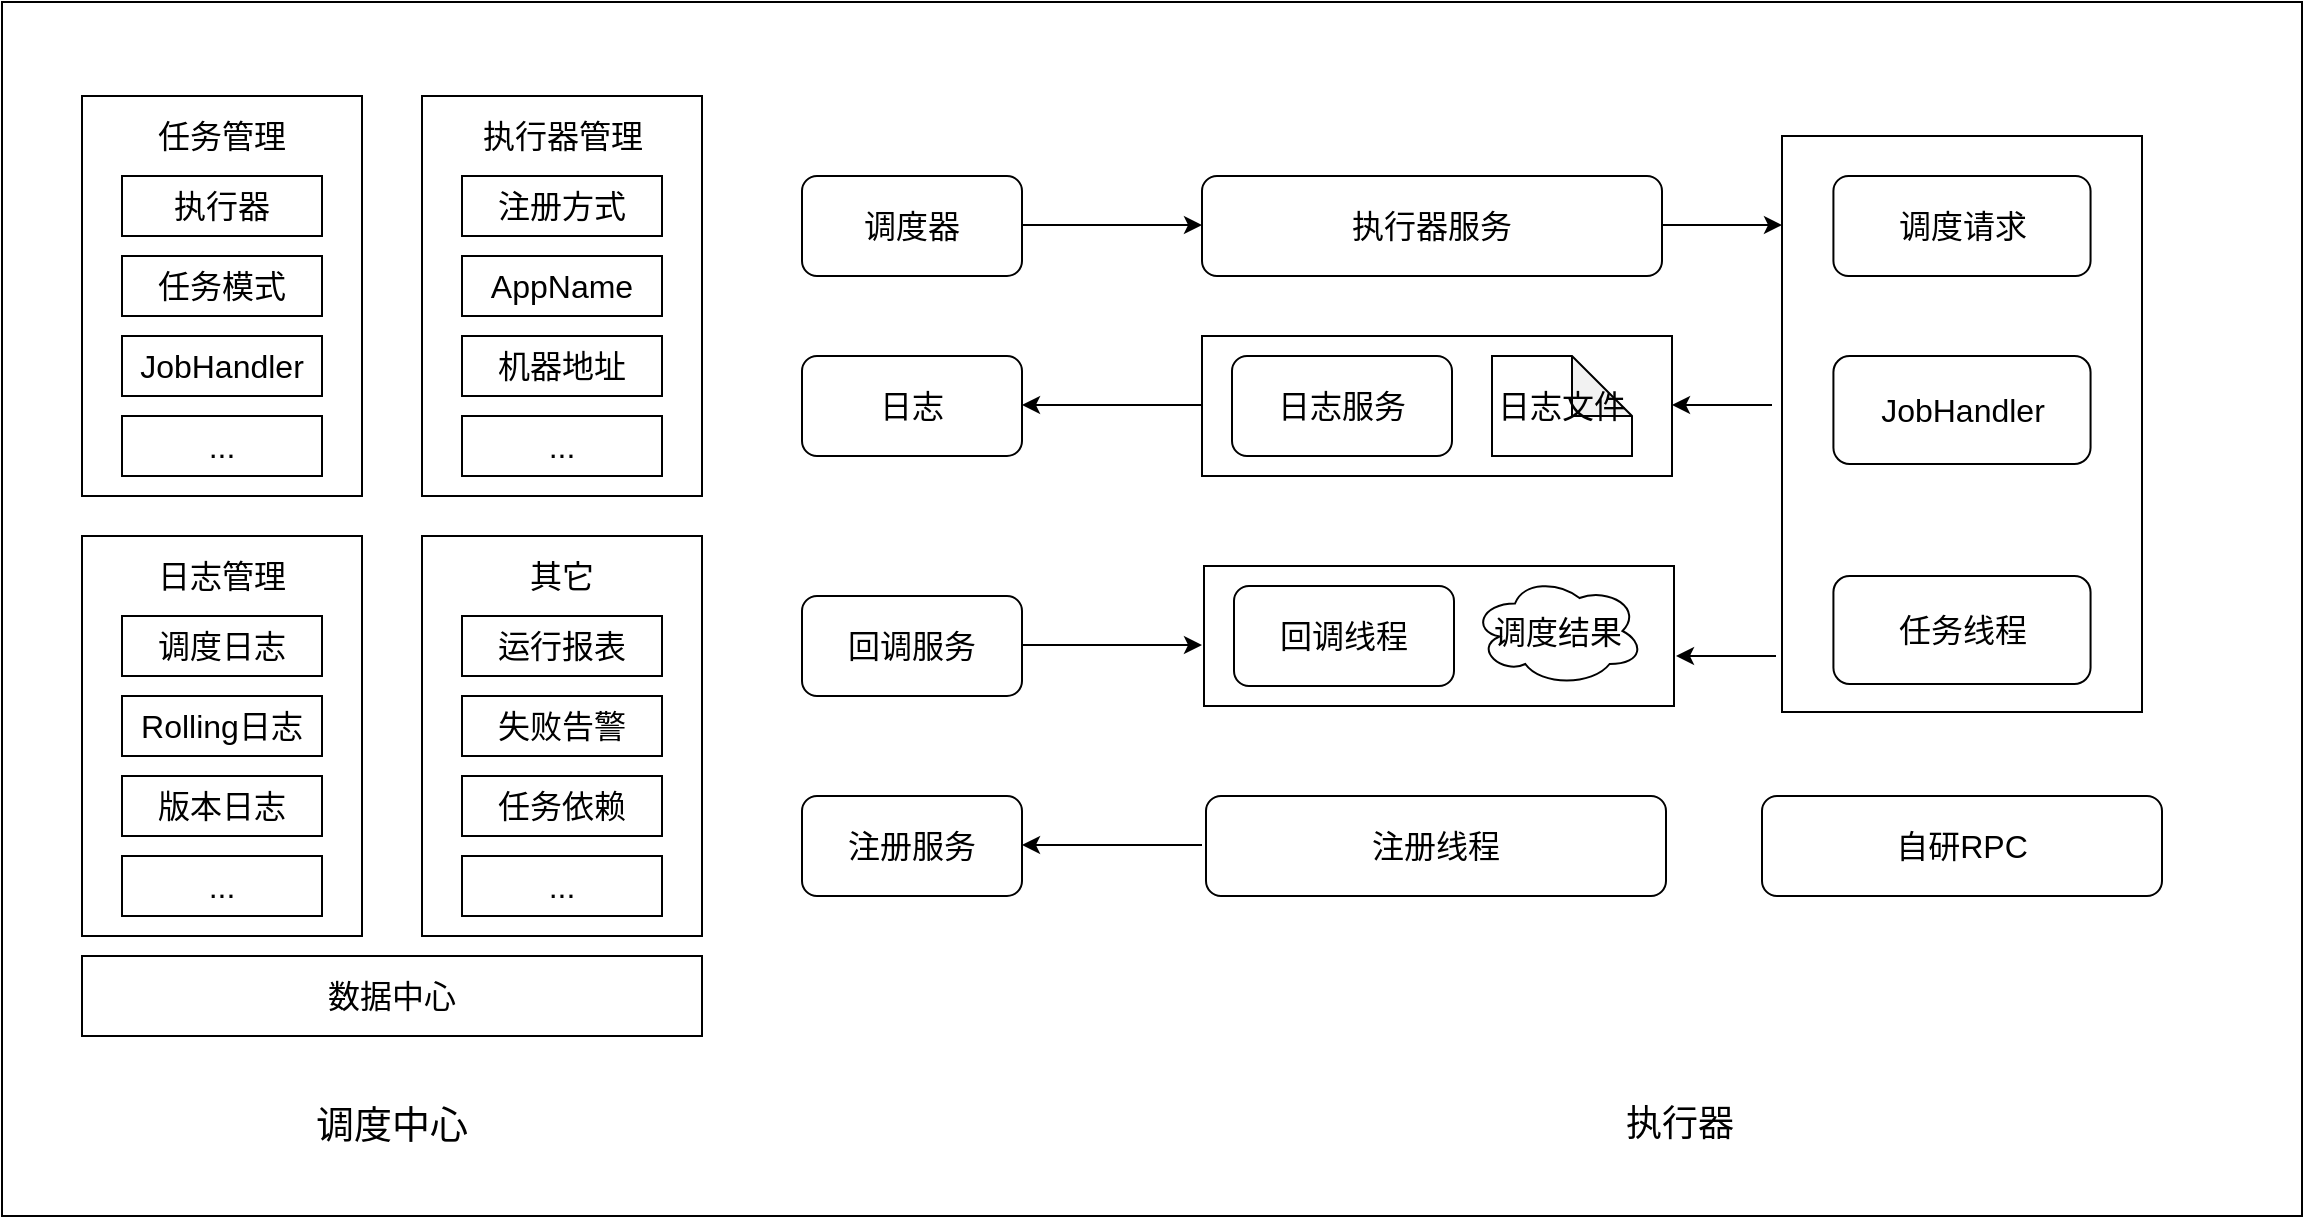 <mxfile version="21.1.4" type="github">
  <diagram name="第 1 页" id="pRWkVDbd664qtxidzlrA">
    <mxGraphModel dx="1185" dy="1968" grid="1" gridSize="10" guides="1" tooltips="1" connect="1" arrows="1" fold="1" page="1" pageScale="1" pageWidth="827" pageHeight="1169" math="0" shadow="0">
      <root>
        <mxCell id="0" />
        <mxCell id="1" parent="0" />
        <mxCell id="_KfEID6iJmJdj_H5EwZi-1" value="" style="rounded=0;whiteSpace=wrap;html=1;" vertex="1" parent="1">
          <mxGeometry x="50" y="-67" width="1150" height="607" as="geometry" />
        </mxCell>
        <mxCell id="_KfEID6iJmJdj_H5EwZi-31" value="" style="group" vertex="1" connectable="0" parent="1">
          <mxGeometry x="90" y="-20" width="310" height="420" as="geometry" />
        </mxCell>
        <mxCell id="_KfEID6iJmJdj_H5EwZi-8" value="" style="group" vertex="1" connectable="0" parent="_KfEID6iJmJdj_H5EwZi-31">
          <mxGeometry width="140" height="200" as="geometry" />
        </mxCell>
        <mxCell id="_KfEID6iJmJdj_H5EwZi-6" value="" style="rounded=0;whiteSpace=wrap;html=1;" vertex="1" parent="_KfEID6iJmJdj_H5EwZi-8">
          <mxGeometry width="140" height="200" as="geometry" />
        </mxCell>
        <mxCell id="_KfEID6iJmJdj_H5EwZi-2" value="&lt;font style=&quot;font-size: 16px;&quot;&gt;执行器&lt;/font&gt;" style="rounded=0;whiteSpace=wrap;html=1;" vertex="1" parent="_KfEID6iJmJdj_H5EwZi-8">
          <mxGeometry x="20" y="40" width="100" height="30" as="geometry" />
        </mxCell>
        <mxCell id="_KfEID6iJmJdj_H5EwZi-3" value="&lt;font size=&quot;3&quot;&gt;任务模式&lt;/font&gt;" style="rounded=0;whiteSpace=wrap;html=1;" vertex="1" parent="_KfEID6iJmJdj_H5EwZi-8">
          <mxGeometry x="20" y="80" width="100" height="30" as="geometry" />
        </mxCell>
        <mxCell id="_KfEID6iJmJdj_H5EwZi-4" value="&lt;font size=&quot;3&quot;&gt;JobHandler&lt;/font&gt;" style="rounded=0;whiteSpace=wrap;html=1;" vertex="1" parent="_KfEID6iJmJdj_H5EwZi-8">
          <mxGeometry x="20" y="120" width="100" height="30" as="geometry" />
        </mxCell>
        <mxCell id="_KfEID6iJmJdj_H5EwZi-5" value="&lt;font size=&quot;3&quot;&gt;...&lt;/font&gt;" style="rounded=0;whiteSpace=wrap;html=1;" vertex="1" parent="_KfEID6iJmJdj_H5EwZi-8">
          <mxGeometry x="20" y="160" width="100" height="30" as="geometry" />
        </mxCell>
        <mxCell id="_KfEID6iJmJdj_H5EwZi-7" value="&lt;font style=&quot;font-size: 16px;&quot;&gt;任务管理&lt;/font&gt;" style="text;html=1;strokeColor=none;fillColor=none;align=center;verticalAlign=middle;whiteSpace=wrap;rounded=0;" vertex="1" parent="_KfEID6iJmJdj_H5EwZi-8">
          <mxGeometry x="35" y="5" width="70" height="30" as="geometry" />
        </mxCell>
        <mxCell id="_KfEID6iJmJdj_H5EwZi-9" value="" style="group" vertex="1" connectable="0" parent="_KfEID6iJmJdj_H5EwZi-31">
          <mxGeometry x="170" width="140" height="200" as="geometry" />
        </mxCell>
        <mxCell id="_KfEID6iJmJdj_H5EwZi-10" value="" style="rounded=0;whiteSpace=wrap;html=1;" vertex="1" parent="_KfEID6iJmJdj_H5EwZi-9">
          <mxGeometry width="140" height="200" as="geometry" />
        </mxCell>
        <mxCell id="_KfEID6iJmJdj_H5EwZi-11" value="&lt;font size=&quot;3&quot;&gt;注册方式&lt;/font&gt;" style="rounded=0;whiteSpace=wrap;html=1;" vertex="1" parent="_KfEID6iJmJdj_H5EwZi-9">
          <mxGeometry x="20" y="40" width="100" height="30" as="geometry" />
        </mxCell>
        <mxCell id="_KfEID6iJmJdj_H5EwZi-12" value="&lt;font size=&quot;3&quot;&gt;AppName&lt;/font&gt;" style="rounded=0;whiteSpace=wrap;html=1;" vertex="1" parent="_KfEID6iJmJdj_H5EwZi-9">
          <mxGeometry x="20" y="80" width="100" height="30" as="geometry" />
        </mxCell>
        <mxCell id="_KfEID6iJmJdj_H5EwZi-13" value="&lt;font size=&quot;3&quot;&gt;机器地址&lt;/font&gt;" style="rounded=0;whiteSpace=wrap;html=1;" vertex="1" parent="_KfEID6iJmJdj_H5EwZi-9">
          <mxGeometry x="20" y="120" width="100" height="30" as="geometry" />
        </mxCell>
        <mxCell id="_KfEID6iJmJdj_H5EwZi-14" value="&lt;font size=&quot;3&quot;&gt;...&lt;/font&gt;" style="rounded=0;whiteSpace=wrap;html=1;" vertex="1" parent="_KfEID6iJmJdj_H5EwZi-9">
          <mxGeometry x="20" y="160" width="100" height="30" as="geometry" />
        </mxCell>
        <mxCell id="_KfEID6iJmJdj_H5EwZi-15" value="&lt;font style=&quot;font-size: 16px;&quot;&gt;执行器管理&lt;/font&gt;" style="text;html=1;strokeColor=none;fillColor=none;align=center;verticalAlign=middle;whiteSpace=wrap;rounded=0;" vertex="1" parent="_KfEID6iJmJdj_H5EwZi-9">
          <mxGeometry x="28" y="5" width="85" height="30" as="geometry" />
        </mxCell>
        <mxCell id="_KfEID6iJmJdj_H5EwZi-16" value="" style="group" vertex="1" connectable="0" parent="_KfEID6iJmJdj_H5EwZi-31">
          <mxGeometry y="220" width="140" height="200" as="geometry" />
        </mxCell>
        <mxCell id="_KfEID6iJmJdj_H5EwZi-17" value="" style="rounded=0;whiteSpace=wrap;html=1;" vertex="1" parent="_KfEID6iJmJdj_H5EwZi-16">
          <mxGeometry width="140" height="200" as="geometry" />
        </mxCell>
        <mxCell id="_KfEID6iJmJdj_H5EwZi-18" value="&lt;font size=&quot;3&quot;&gt;调度日志&lt;/font&gt;" style="rounded=0;whiteSpace=wrap;html=1;" vertex="1" parent="_KfEID6iJmJdj_H5EwZi-16">
          <mxGeometry x="20" y="40" width="100" height="30" as="geometry" />
        </mxCell>
        <mxCell id="_KfEID6iJmJdj_H5EwZi-19" value="&lt;font size=&quot;3&quot;&gt;Rolling日志&lt;/font&gt;" style="rounded=0;whiteSpace=wrap;html=1;" vertex="1" parent="_KfEID6iJmJdj_H5EwZi-16">
          <mxGeometry x="20" y="80" width="100" height="30" as="geometry" />
        </mxCell>
        <mxCell id="_KfEID6iJmJdj_H5EwZi-20" value="&lt;font size=&quot;3&quot;&gt;版本日志&lt;/font&gt;" style="rounded=0;whiteSpace=wrap;html=1;" vertex="1" parent="_KfEID6iJmJdj_H5EwZi-16">
          <mxGeometry x="20" y="120" width="100" height="30" as="geometry" />
        </mxCell>
        <mxCell id="_KfEID6iJmJdj_H5EwZi-21" value="&lt;font size=&quot;3&quot;&gt;...&lt;/font&gt;" style="rounded=0;whiteSpace=wrap;html=1;" vertex="1" parent="_KfEID6iJmJdj_H5EwZi-16">
          <mxGeometry x="20" y="160" width="100" height="30" as="geometry" />
        </mxCell>
        <mxCell id="_KfEID6iJmJdj_H5EwZi-22" value="&lt;font style=&quot;font-size: 16px;&quot;&gt;日志管理&lt;/font&gt;" style="text;html=1;strokeColor=none;fillColor=none;align=center;verticalAlign=middle;whiteSpace=wrap;rounded=0;" vertex="1" parent="_KfEID6iJmJdj_H5EwZi-16">
          <mxGeometry x="35" y="5" width="70" height="30" as="geometry" />
        </mxCell>
        <mxCell id="_KfEID6iJmJdj_H5EwZi-24" value="" style="group" vertex="1" connectable="0" parent="_KfEID6iJmJdj_H5EwZi-31">
          <mxGeometry x="170" y="220" width="140" height="200" as="geometry" />
        </mxCell>
        <mxCell id="_KfEID6iJmJdj_H5EwZi-25" value="" style="rounded=0;whiteSpace=wrap;html=1;" vertex="1" parent="_KfEID6iJmJdj_H5EwZi-24">
          <mxGeometry width="140" height="200" as="geometry" />
        </mxCell>
        <mxCell id="_KfEID6iJmJdj_H5EwZi-26" value="&lt;font size=&quot;3&quot;&gt;运行报表&lt;/font&gt;" style="rounded=0;whiteSpace=wrap;html=1;" vertex="1" parent="_KfEID6iJmJdj_H5EwZi-24">
          <mxGeometry x="20" y="40" width="100" height="30" as="geometry" />
        </mxCell>
        <mxCell id="_KfEID6iJmJdj_H5EwZi-27" value="&lt;font size=&quot;3&quot;&gt;失败告警&lt;/font&gt;" style="rounded=0;whiteSpace=wrap;html=1;" vertex="1" parent="_KfEID6iJmJdj_H5EwZi-24">
          <mxGeometry x="20" y="80" width="100" height="30" as="geometry" />
        </mxCell>
        <mxCell id="_KfEID6iJmJdj_H5EwZi-28" value="&lt;font size=&quot;3&quot;&gt;任务依赖&lt;/font&gt;" style="rounded=0;whiteSpace=wrap;html=1;" vertex="1" parent="_KfEID6iJmJdj_H5EwZi-24">
          <mxGeometry x="20" y="120" width="100" height="30" as="geometry" />
        </mxCell>
        <mxCell id="_KfEID6iJmJdj_H5EwZi-29" value="&lt;font size=&quot;3&quot;&gt;...&lt;/font&gt;" style="rounded=0;whiteSpace=wrap;html=1;" vertex="1" parent="_KfEID6iJmJdj_H5EwZi-24">
          <mxGeometry x="20" y="160" width="100" height="30" as="geometry" />
        </mxCell>
        <mxCell id="_KfEID6iJmJdj_H5EwZi-30" value="&lt;font size=&quot;3&quot;&gt;其它&lt;/font&gt;" style="text;html=1;strokeColor=none;fillColor=none;align=center;verticalAlign=middle;whiteSpace=wrap;rounded=0;" vertex="1" parent="_KfEID6iJmJdj_H5EwZi-24">
          <mxGeometry x="35" y="5" width="70" height="30" as="geometry" />
        </mxCell>
        <mxCell id="_KfEID6iJmJdj_H5EwZi-32" value="&lt;font style=&quot;font-size: 16px;&quot;&gt;数据中心&lt;/font&gt;" style="rounded=0;whiteSpace=wrap;html=1;" vertex="1" parent="1">
          <mxGeometry x="90" y="410" width="310" height="40" as="geometry" />
        </mxCell>
        <mxCell id="_KfEID6iJmJdj_H5EwZi-33" value="&lt;font style=&quot;font-size: 16px;&quot;&gt;调度器&lt;/font&gt;" style="rounded=1;whiteSpace=wrap;html=1;" vertex="1" parent="1">
          <mxGeometry x="450" y="20" width="110" height="50" as="geometry" />
        </mxCell>
        <mxCell id="_KfEID6iJmJdj_H5EwZi-34" value="&lt;font size=&quot;3&quot;&gt;日志&lt;/font&gt;" style="rounded=1;whiteSpace=wrap;html=1;" vertex="1" parent="1">
          <mxGeometry x="450" y="110" width="110" height="50" as="geometry" />
        </mxCell>
        <mxCell id="_KfEID6iJmJdj_H5EwZi-35" value="&lt;font size=&quot;3&quot;&gt;回调服务&lt;/font&gt;" style="rounded=1;whiteSpace=wrap;html=1;" vertex="1" parent="1">
          <mxGeometry x="450" y="230" width="110" height="50" as="geometry" />
        </mxCell>
        <mxCell id="_KfEID6iJmJdj_H5EwZi-36" value="&lt;font size=&quot;3&quot;&gt;注册服务&lt;/font&gt;" style="rounded=1;whiteSpace=wrap;html=1;" vertex="1" parent="1">
          <mxGeometry x="450" y="330" width="110" height="50" as="geometry" />
        </mxCell>
        <mxCell id="_KfEID6iJmJdj_H5EwZi-37" value="&lt;font size=&quot;3&quot;&gt;执行器服务&lt;/font&gt;" style="rounded=1;whiteSpace=wrap;html=1;" vertex="1" parent="1">
          <mxGeometry x="650" y="20" width="230" height="50" as="geometry" />
        </mxCell>
        <mxCell id="_KfEID6iJmJdj_H5EwZi-43" value="" style="group" vertex="1" connectable="0" parent="1">
          <mxGeometry x="650" y="100" width="235" height="70" as="geometry" />
        </mxCell>
        <mxCell id="_KfEID6iJmJdj_H5EwZi-38" value="" style="rounded=0;whiteSpace=wrap;html=1;" vertex="1" parent="_KfEID6iJmJdj_H5EwZi-43">
          <mxGeometry width="235" height="70" as="geometry" />
        </mxCell>
        <mxCell id="_KfEID6iJmJdj_H5EwZi-39" value="&lt;font size=&quot;3&quot;&gt;日志服务&lt;/font&gt;" style="rounded=1;whiteSpace=wrap;html=1;" vertex="1" parent="_KfEID6iJmJdj_H5EwZi-43">
          <mxGeometry x="15" y="10" width="110" height="50" as="geometry" />
        </mxCell>
        <mxCell id="_KfEID6iJmJdj_H5EwZi-42" value="&lt;font style=&quot;font-size: 16px;&quot;&gt;日志文件&lt;/font&gt;" style="shape=note;whiteSpace=wrap;html=1;backgroundOutline=1;darkOpacity=0.05;" vertex="1" parent="_KfEID6iJmJdj_H5EwZi-43">
          <mxGeometry x="145" y="10" width="70" height="50" as="geometry" />
        </mxCell>
        <mxCell id="_KfEID6iJmJdj_H5EwZi-44" value="" style="group" vertex="1" connectable="0" parent="1">
          <mxGeometry x="651" y="215" width="245" height="80" as="geometry" />
        </mxCell>
        <mxCell id="_KfEID6iJmJdj_H5EwZi-52" value="" style="group" vertex="1" connectable="0" parent="_KfEID6iJmJdj_H5EwZi-44">
          <mxGeometry width="235" height="70" as="geometry" />
        </mxCell>
        <mxCell id="_KfEID6iJmJdj_H5EwZi-45" value="" style="rounded=0;whiteSpace=wrap;html=1;" vertex="1" parent="_KfEID6iJmJdj_H5EwZi-52">
          <mxGeometry width="235" height="70" as="geometry" />
        </mxCell>
        <mxCell id="_KfEID6iJmJdj_H5EwZi-46" value="&lt;font size=&quot;3&quot;&gt;回调线程&lt;/font&gt;" style="rounded=1;whiteSpace=wrap;html=1;" vertex="1" parent="_KfEID6iJmJdj_H5EwZi-52">
          <mxGeometry x="15" y="10" width="110" height="50" as="geometry" />
        </mxCell>
        <mxCell id="_KfEID6iJmJdj_H5EwZi-51" value="&lt;font style=&quot;font-size: 16px;&quot;&gt;调度结果&lt;/font&gt;" style="ellipse;shape=cloud;whiteSpace=wrap;html=1;" vertex="1" parent="_KfEID6iJmJdj_H5EwZi-52">
          <mxGeometry x="134" y="5" width="86" height="55" as="geometry" />
        </mxCell>
        <mxCell id="_KfEID6iJmJdj_H5EwZi-53" value="&lt;font size=&quot;3&quot;&gt;注册线程&lt;/font&gt;" style="rounded=1;whiteSpace=wrap;html=1;" vertex="1" parent="1">
          <mxGeometry x="652" y="330" width="230" height="50" as="geometry" />
        </mxCell>
        <mxCell id="_KfEID6iJmJdj_H5EwZi-56" value="" style="endArrow=classic;html=1;rounded=0;" edge="1" parent="1">
          <mxGeometry width="50" height="50" relative="1" as="geometry">
            <mxPoint x="560" y="44.5" as="sourcePoint" />
            <mxPoint x="650" y="44.5" as="targetPoint" />
          </mxGeometry>
        </mxCell>
        <mxCell id="_KfEID6iJmJdj_H5EwZi-57" value="" style="endArrow=classic;html=1;rounded=0;" edge="1" parent="1">
          <mxGeometry width="50" height="50" relative="1" as="geometry">
            <mxPoint x="650" y="134.5" as="sourcePoint" />
            <mxPoint x="560" y="134.5" as="targetPoint" />
          </mxGeometry>
        </mxCell>
        <mxCell id="_KfEID6iJmJdj_H5EwZi-58" value="" style="endArrow=classic;html=1;rounded=0;" edge="1" parent="1">
          <mxGeometry width="50" height="50" relative="1" as="geometry">
            <mxPoint x="560" y="254.5" as="sourcePoint" />
            <mxPoint x="650" y="254.5" as="targetPoint" />
          </mxGeometry>
        </mxCell>
        <mxCell id="_KfEID6iJmJdj_H5EwZi-59" value="" style="endArrow=classic;html=1;rounded=0;" edge="1" parent="1">
          <mxGeometry width="50" height="50" relative="1" as="geometry">
            <mxPoint x="650" y="354.5" as="sourcePoint" />
            <mxPoint x="560" y="354.5" as="targetPoint" />
          </mxGeometry>
        </mxCell>
        <mxCell id="_KfEID6iJmJdj_H5EwZi-60" value="&lt;font size=&quot;3&quot;&gt;自研RPC&lt;/font&gt;" style="rounded=1;whiteSpace=wrap;html=1;" vertex="1" parent="1">
          <mxGeometry x="930" y="330" width="200" height="50" as="geometry" />
        </mxCell>
        <mxCell id="_KfEID6iJmJdj_H5EwZi-61" value="" style="group" vertex="1" connectable="0" parent="1">
          <mxGeometry x="940" y="-20" width="180" height="320" as="geometry" />
        </mxCell>
        <mxCell id="_KfEID6iJmJdj_H5EwZi-62" value="" style="rounded=0;whiteSpace=wrap;html=1;" vertex="1" parent="_KfEID6iJmJdj_H5EwZi-61">
          <mxGeometry y="20" width="180" height="288" as="geometry" />
        </mxCell>
        <mxCell id="_KfEID6iJmJdj_H5EwZi-68" value="&lt;font style=&quot;font-size: 16px;&quot;&gt;调度请求&lt;/font&gt;" style="rounded=1;whiteSpace=wrap;html=1;" vertex="1" parent="_KfEID6iJmJdj_H5EwZi-61">
          <mxGeometry x="25.71" y="40" width="128.57" height="50" as="geometry" />
        </mxCell>
        <mxCell id="_KfEID6iJmJdj_H5EwZi-69" value="&lt;font size=&quot;3&quot;&gt;JobHandler&lt;/font&gt;" style="rounded=1;whiteSpace=wrap;html=1;" vertex="1" parent="_KfEID6iJmJdj_H5EwZi-61">
          <mxGeometry x="25.71" y="130" width="128.57" height="54" as="geometry" />
        </mxCell>
        <mxCell id="_KfEID6iJmJdj_H5EwZi-70" value="&lt;font size=&quot;3&quot;&gt;任务线程&lt;/font&gt;" style="rounded=1;whiteSpace=wrap;html=1;" vertex="1" parent="_KfEID6iJmJdj_H5EwZi-61">
          <mxGeometry x="25.71" y="240" width="128.57" height="54" as="geometry" />
        </mxCell>
        <mxCell id="_KfEID6iJmJdj_H5EwZi-72" value="" style="endArrow=classic;html=1;rounded=0;" edge="1" parent="1">
          <mxGeometry width="50" height="50" relative="1" as="geometry">
            <mxPoint x="880" y="44.5" as="sourcePoint" />
            <mxPoint x="940" y="44.5" as="targetPoint" />
          </mxGeometry>
        </mxCell>
        <mxCell id="_KfEID6iJmJdj_H5EwZi-74" value="" style="endArrow=classic;html=1;rounded=0;" edge="1" parent="1">
          <mxGeometry width="50" height="50" relative="1" as="geometry">
            <mxPoint x="935" y="134.5" as="sourcePoint" />
            <mxPoint x="885" y="134.5" as="targetPoint" />
          </mxGeometry>
        </mxCell>
        <mxCell id="_KfEID6iJmJdj_H5EwZi-75" value="" style="endArrow=classic;html=1;rounded=0;" edge="1" parent="1">
          <mxGeometry width="50" height="50" relative="1" as="geometry">
            <mxPoint x="937" y="260" as="sourcePoint" />
            <mxPoint x="887" y="260" as="targetPoint" />
          </mxGeometry>
        </mxCell>
        <mxCell id="_KfEID6iJmJdj_H5EwZi-76" value="&lt;font style=&quot;font-size: 19px;&quot;&gt;调度中心&lt;/font&gt;" style="text;html=1;strokeColor=none;fillColor=none;align=center;verticalAlign=middle;whiteSpace=wrap;rounded=0;" vertex="1" parent="1">
          <mxGeometry x="175" y="470" width="140" height="50" as="geometry" />
        </mxCell>
        <mxCell id="_KfEID6iJmJdj_H5EwZi-77" value="&lt;font size=&quot;4&quot;&gt;执行器&lt;/font&gt;" style="text;html=1;strokeColor=none;fillColor=none;align=center;verticalAlign=middle;whiteSpace=wrap;rounded=0;" vertex="1" parent="1">
          <mxGeometry x="819" y="469" width="140" height="50" as="geometry" />
        </mxCell>
      </root>
    </mxGraphModel>
  </diagram>
</mxfile>
